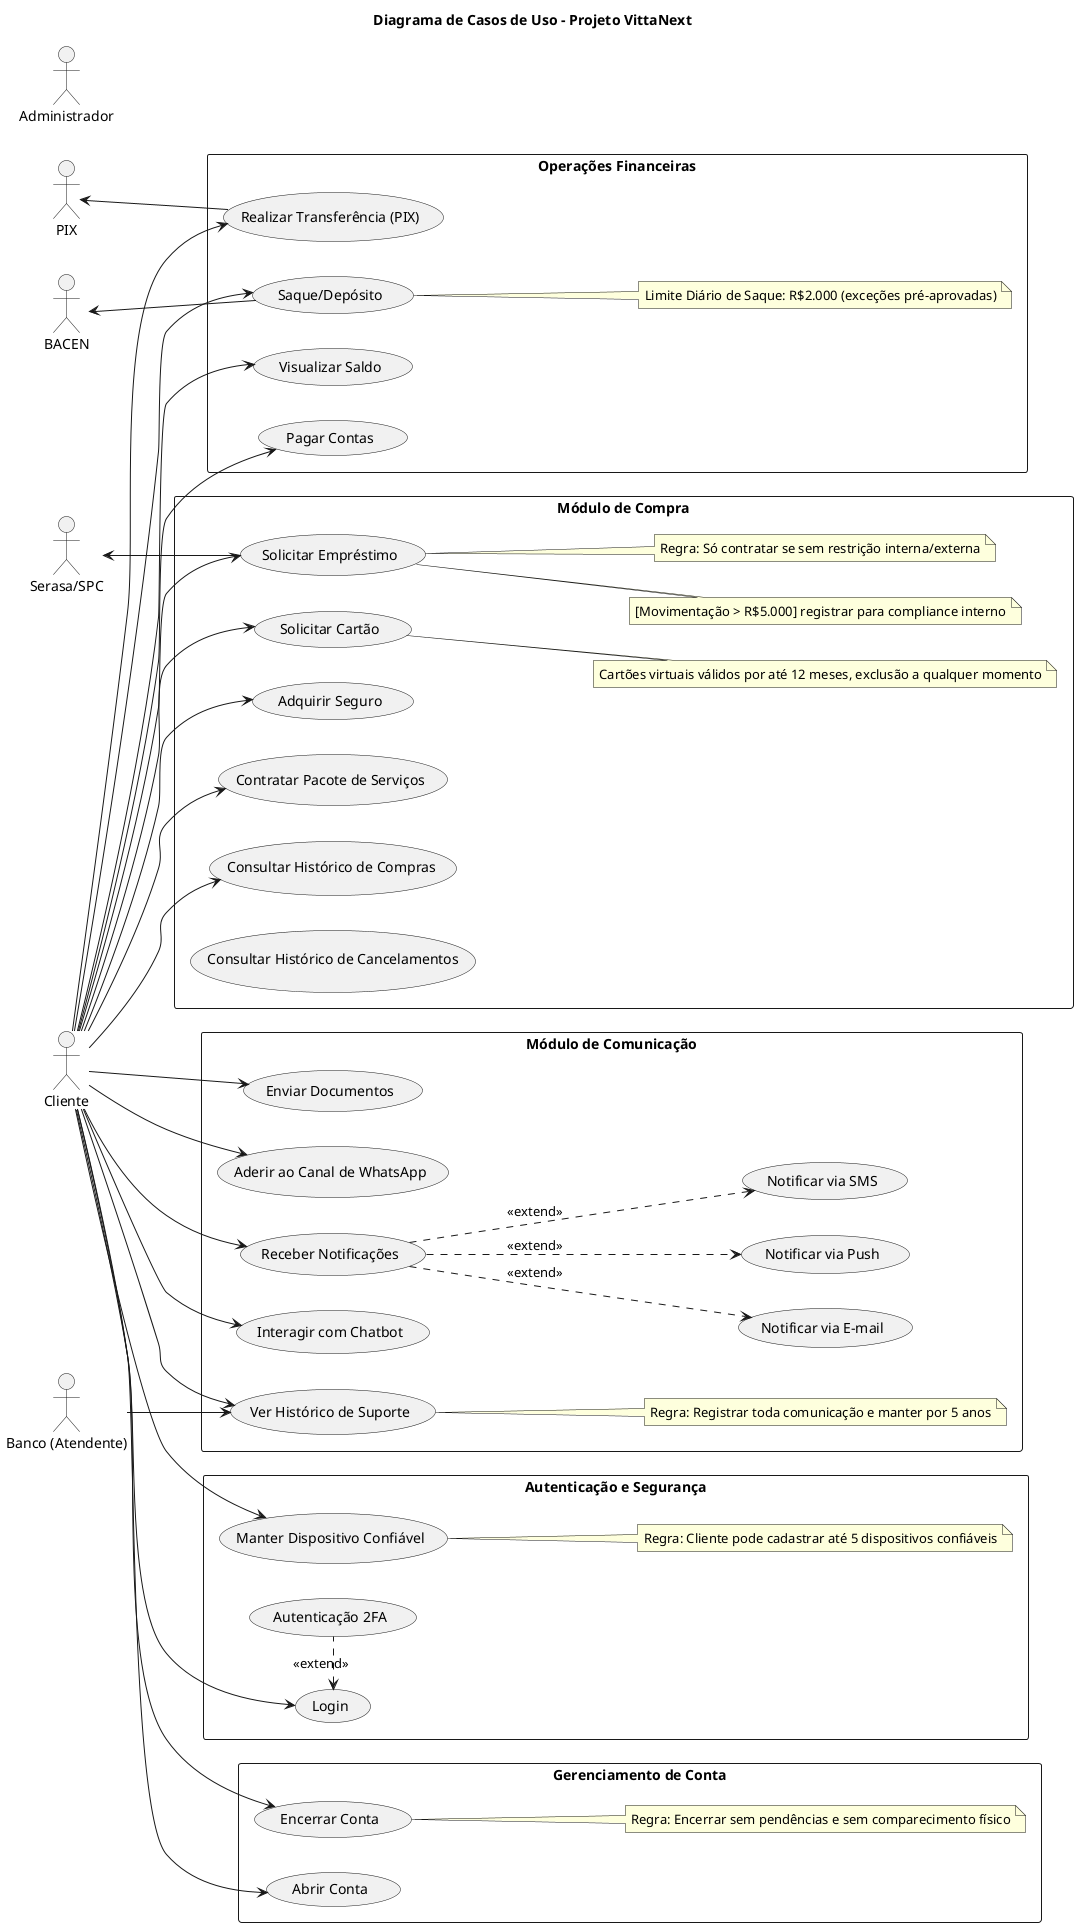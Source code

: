 @startuml
title Diagrama de Casos de Uso - Projeto VittaNext

left to right direction
skinparam packageStyle rectangle

actor Cliente
actor Atendente as "Banco (Atendente)"
actor Administrador
actor Serasa as "Serasa/SPC"
actor PIX
actor BACEN

package "Autenticação e Segurança" {
  usecase "Login" as UC_Login
  usecase "Autenticação 2FA" as UC_2FA
  usecase "Manter Dispositivo Confiável" as UC_RegDisp


  ' ' Alertas de segurança
  ' usecase "Gerar Alerta de Login" as UC_AlertLogin
  ' UC_Login .> UC_AlertLogin : <<extend>>
  ' note right of UC_AlertLogin
  '   Regra: A cada tentativa de login malsucedida, gerar alerta
  ' end note
  ' actor Sistema as "Monitor de Segurança"
  ' Sistema --> UC_AlertLogin

  Cliente --> UC_Login
  UC_Login <. UC_2FA : <<extend>>
  Cliente --> UC_RegDisp

  note right of UC_RegDisp
    Regra: Cliente pode cadastrar até 5 dispositivos confiáveis
  end note
}

package "Gerenciamento de Conta" {
  usecase "Abrir Conta" as UC_Abrir
  usecase "Encerrar Conta" as UC_Encerrar
  Cliente --> UC_Abrir
  Cliente --> UC_Encerrar

  note right of UC_Encerrar
    Regra: Encerrar sem pendências e sem comparecimento físico
  end note
}

package "Operações Financeiras" {
  usecase "Visualizar Saldo" as UC_Saldo
  usecase "Realizar Transferência (PIX)" as UC_Pix
  usecase "Pagar Contas" as UC_Pagar
  usecase "Saque/Depósito" as UC_Caixa
  Cliente --> UC_Saldo
  Cliente --> UC_Pix
  Cliente --> UC_Pagar
  Cliente --> UC_Caixa

  PIX <-- UC_Pix
  BACEN <-- UC_Caixa

  note right of UC_Caixa
    Limite Diário de Saque: R$2.000 (exceções pré-aprovadas)
  end note
}

package "Módulo de Compra" {
  usecase "Solicitar Empréstimo" as UC_Emprestimo
  usecase "Solicitar Cartão" as UC_Cartao
  usecase "Adquirir Seguro" as UC_Seguro
  usecase "Contratar Pacote de Serviços" as UC_Pacote
  usecase "Consultar Histórico de Compras" as UC_HistComp
  usecase "Consultar Histórico de Cancelamentos" as UC_HistCanc

  Cliente --> UC_Emprestimo
  Cliente --> UC_Cartao
  Cliente --> UC_Seguro
  Cliente --> UC_Pacote
  Cliente --> UC_HistComp

  Serasa <-- UC_Emprestimo

  note right of UC_Emprestimo
    [Movimentação > R$5.000] registrar para compliance interno
  end note
  note right of UC_Emprestimo
    Regra: Só contratar se sem restrição interna/externa
  end note
  note right of UC_Cartao
    Cartões virtuais válidos por até 12 meses, exclusão a qualquer momento
  end note
}

package "Módulo de Comunicação" {
  usecase "Receber Notificações" as UC_Notif
  usecase "Notificar via Push" as UC_Push
  usecase "Notificar via SMS" as UC_SMS
  usecase "Notificar via E-mail" as UC_Email
  usecase "Interagir com Chatbot" as UC_Chatbot
  usecase "Ver Histórico de Suporte" as UC_HistAtend
  usecase "Enviar Documentos" as UC_EnvDoc
  usecase "Aderir ao Canal de WhatsApp" as UC_Zap

  Cliente --> UC_Notif
  UC_Notif ..> UC_Push : <<extend>>
  UC_Notif ..> UC_SMS  : <<extend>>
  UC_Notif ..> UC_Email: <<extend>>
  Cliente --> UC_Chatbot
  Cliente --> UC_Zap
  Cliente --> UC_HistAtend
  Cliente --> UC_EnvDoc
  Atendente --> UC_HistAtend

  note right of UC_HistAtend
    Regra: Registrar toda comunicação e manter por 5 anos
  end note
}

@enduml
